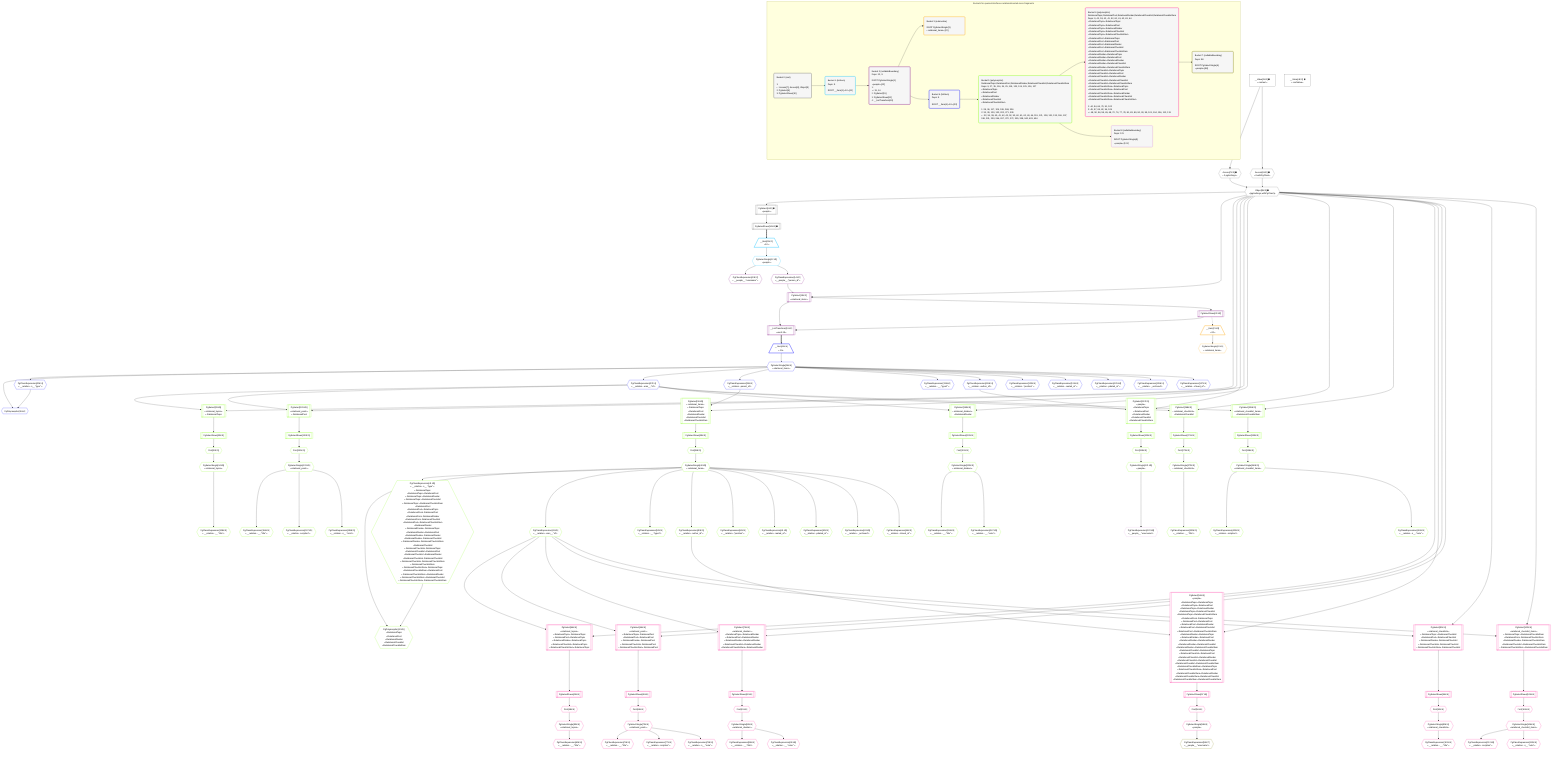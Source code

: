 %%{init: {'themeVariables': { 'fontSize': '12px'}}}%%
graph TD
    classDef path fill:#eee,stroke:#000,color:#000
    classDef plan fill:#fff,stroke-width:1px,color:#000
    classDef itemplan fill:#fff,stroke-width:2px,color:#000
    classDef unbatchedplan fill:#dff,stroke-width:1px,color:#000
    classDef sideeffectplan fill:#fcc,stroke-width:2px,color:#000
    classDef bucket fill:#f6f6f6,color:#000,stroke-width:2px,text-align:left


    %% plan dependencies
    Object9{{"Object[9∈0] ➊<br />ᐸ{pgSettings,withPgClient}ᐳ"}}:::plan
    Access7{{"Access[7∈0] ➊<br />ᐸ2.pgSettingsᐳ"}}:::plan
    Access8{{"Access[8∈0] ➊<br />ᐸ2.withPgClientᐳ"}}:::plan
    Access7 & Access8 --> Object9
    PgSelect6[["PgSelect[6∈0] ➊<br />ᐸpeopleᐳ"]]:::plan
    Object9 --> PgSelect6
    __Value2["__Value[2∈0] ➊<br />ᐸcontextᐳ"]:::plan
    __Value2 --> Access7
    __Value2 --> Access8
    PgSelectRows10[["PgSelectRows[10∈0] ➊"]]:::plan
    PgSelect6 --> PgSelectRows10
    __Value4["__Value[4∈0] ➊<br />ᐸrootValueᐳ"]:::plan
    __Item11[/"__Item[11∈1]<br />ᐸ10ᐳ"\]:::itemplan
    PgSelectRows10 ==> __Item11
    PgSelectSingle12{{"PgSelectSingle[12∈1]<br />ᐸpeopleᐳ"}}:::plan
    __Item11 --> PgSelectSingle12
    PgSelect15[["PgSelect[15∈2]<br />ᐸrelational_itemsᐳ"]]:::plan
    PgClassExpression14{{"PgClassExpression[14∈2]<br />ᐸ__people__.”person_id”ᐳ"}}:::plan
    Object9 & PgClassExpression14 --> PgSelect15
    __ListTransform19[["__ListTransform[19∈2]<br />ᐸeach:15ᐳ"]]:::plan
    PgSelectRows20[["PgSelectRows[20∈2]"]]:::plan
    PgSelectRows20 & PgSelect15 --> __ListTransform19
    PgClassExpression13{{"PgClassExpression[13∈2]<br />ᐸ__people__.”username”ᐳ"}}:::plan
    PgSelectSingle12 --> PgClassExpression13
    PgSelectSingle12 --> PgClassExpression14
    PgSelect15 --> PgSelectRows20
    __Item21[/"__Item[21∈3]<br />ᐸ20ᐳ"\]:::itemplan
    PgSelectRows20 -.-> __Item21
    PgSelectSingle22{{"PgSelectSingle[22∈3]<br />ᐸrelational_itemsᐳ"}}:::plan
    __Item21 --> PgSelectSingle22
    PgPolymorphic26{{"PgPolymorphic[26∈4]"}}:::plan
    PgSelectSingle24{{"PgSelectSingle[24∈4]<br />ᐸrelational_itemsᐳ"}}:::plan
    PgClassExpression25{{"PgClassExpression[25∈4]<br />ᐸ__relation...s__.”type”ᐳ"}}:::plan
    PgSelectSingle24 & PgClassExpression25 --> PgPolymorphic26
    __Item23[/"__Item[23∈4]<br />ᐸ19ᐳ"\]:::itemplan
    __ListTransform19 ==> __Item23
    __Item23 --> PgSelectSingle24
    PgSelectSingle24 --> PgClassExpression25
    PgClassExpression27{{"PgClassExpression[27∈4]<br />ᐸ__relation...ems__.”id”ᐳ"}}:::plan
    PgSelectSingle24 --> PgClassExpression27
    PgClassExpression35{{"PgClassExpression[35∈4]<br />ᐸ__relation...parent_id”ᐳ"}}:::plan
    PgSelectSingle24 --> PgClassExpression35
    PgClassExpression115{{"PgClassExpression[115∈4]<br />ᐸ__relation...__.”type2”ᐳ"}}:::plan
    PgSelectSingle24 --> PgClassExpression115
    PgClassExpression116{{"PgClassExpression[116∈4]<br />ᐸ__relation...author_id”ᐳ"}}:::plan
    PgSelectSingle24 --> PgClassExpression116
    PgClassExpression123{{"PgClassExpression[123∈4]<br />ᐸ__relation...”position”ᐳ"}}:::plan
    PgSelectSingle24 --> PgClassExpression123
    PgClassExpression124{{"PgClassExpression[124∈4]<br />ᐸ__relation...reated_at”ᐳ"}}:::plan
    PgSelectSingle24 --> PgClassExpression124
    PgClassExpression125{{"PgClassExpression[125∈4]<br />ᐸ__relation...pdated_at”ᐳ"}}:::plan
    PgSelectSingle24 --> PgClassExpression125
    PgClassExpression126{{"PgClassExpression[126∈4]<br />ᐸ__relation..._archived”ᐳ"}}:::plan
    PgSelectSingle24 --> PgClassExpression126
    PgClassExpression127{{"PgClassExpression[127∈4]<br />ᐸ__relation...chived_at”ᐳ"}}:::plan
    PgSelectSingle24 --> PgClassExpression127
    PgSelect28[["PgSelect[28∈5]<br />ᐸrelational_topicsᐳ<br />ᐳRelationalTopic"]]:::plan
    Object9 & PgClassExpression27 --> PgSelect28
    PgSelect36[["PgSelect[36∈5]<br />ᐸrelational_itemsᐳ<br />ᐳRelationalTopic<br />ᐳRelationalPost<br />ᐳRelationalDivider<br />ᐳRelationalChecklist<br />ᐳRelationalChecklistItem"]]:::plan
    Object9 & PgClassExpression35 --> PgSelect36
    PgPolymorphic42{{"PgPolymorphic[42∈5]<br />ᐳRelationalTopic<br />ᐳRelationalPost<br />ᐳRelationalDivider<br />ᐳRelationalChecklist<br />ᐳRelationalChecklistItem"}}:::plan
    PgSelectSingle40{{"PgSelectSingle[40∈5]<br />ᐸrelational_itemsᐳ"}}:::plan
    PgClassExpression41{{"PgClassExpression[41∈5]<br />ᐸ__relation...s__.”type”ᐳ<br />ᐳRelationalTopic<br />ᐳRelationalTopicᐳRelationalPost<br />ᐳRelationalTopicᐳRelationalDivider<br />ᐳRelationalTopicᐳRelationalChecklist<br />ᐳRelationalTopicᐳRelationalChecklistItem<br />ᐳRelationalPost<br />ᐳRelationalPostᐳRelationalTopic<br />ᐳRelationalPostᐳRelationalPost<br />ᐳRelationalPostᐳRelationalDivider<br />ᐳRelationalPostᐳRelationalChecklist<br />ᐳRelationalPostᐳRelationalChecklistItem<br />ᐳRelationalDivider<br />ᐳRelationalDividerᐳRelationalTopic<br />ᐳRelationalDividerᐳRelationalPost<br />ᐳRelationalDividerᐳRelationalDivider<br />ᐳRelationalDividerᐳRelationalChecklist<br />ᐳRelationalDividerᐳRelationalChecklistItem<br />ᐳRelationalChecklist<br />ᐳRelationalChecklistᐳRelationalTopic<br />ᐳRelationalChecklistᐳRelationalPost<br />ᐳRelationalChecklistᐳRelationalDivider<br />ᐳRelationalChecklistᐳRelationalChecklist<br />ᐳRelationalChecklistᐳRelationalChecklistItem<br />ᐳRelationalChecklistItem<br />ᐳRelationalChecklistItemᐳRelationalTopic<br />ᐳRelationalChecklistItemᐳRelationalPost<br />ᐳRelationalChecklistItemᐳRelationalDivider<br />ᐳRelationalChecklistItemᐳRelationalChecklist<br />ᐳRelationalChecklistItemᐳRelationalChecklistItem"}}:::plan
    PgSelectSingle40 & PgClassExpression41 --> PgPolymorphic42
    PgSelect117[["PgSelect[117∈5]<br />ᐸpeopleᐳ<br />ᐳRelationalTopic<br />ᐳRelationalPost<br />ᐳRelationalDivider<br />ᐳRelationalChecklist<br />ᐳRelationalChecklistItem"]]:::plan
    Object9 & PgClassExpression116 --> PgSelect117
    PgSelect129[["PgSelect[129∈5]<br />ᐸrelational_postsᐳ<br />ᐳRelationalPost"]]:::plan
    Object9 & PgClassExpression27 --> PgSelect129
    PgSelect199[["PgSelect[199∈5]<br />ᐸrelational_dividersᐳ<br />ᐳRelationalDivider"]]:::plan
    Object9 & PgClassExpression27 --> PgSelect199
    PgSelect268[["PgSelect[268∈5]<br />ᐸrelational_checklistsᐳ<br />ᐳRelationalChecklist"]]:::plan
    Object9 & PgClassExpression27 --> PgSelect268
    PgSelect336[["PgSelect[336∈5]<br />ᐸrelational_checklist_itemsᐳ<br />ᐳRelationalChecklistItem"]]:::plan
    Object9 & PgClassExpression27 --> PgSelect336
    First32{{"First[32∈5]"}}:::plan
    PgSelectRows33[["PgSelectRows[33∈5]"]]:::plan
    PgSelectRows33 --> First32
    PgSelect28 --> PgSelectRows33
    PgSelectSingle34{{"PgSelectSingle[34∈5]<br />ᐸrelational_topicsᐳ"}}:::plan
    First32 --> PgSelectSingle34
    First38{{"First[38∈5]"}}:::plan
    PgSelectRows39[["PgSelectRows[39∈5]"]]:::plan
    PgSelectRows39 --> First38
    PgSelect36 --> PgSelectRows39
    First38 --> PgSelectSingle40
    PgSelectSingle40 --> PgClassExpression41
    PgClassExpression43{{"PgClassExpression[43∈5]<br />ᐸ__relation...ems__.”id”ᐳ"}}:::plan
    PgSelectSingle40 --> PgClassExpression43
    PgClassExpression52{{"PgClassExpression[52∈5]<br />ᐸ__relation...__.”type2”ᐳ"}}:::plan
    PgSelectSingle40 --> PgClassExpression52
    PgClassExpression53{{"PgClassExpression[53∈5]<br />ᐸ__relation...author_id”ᐳ"}}:::plan
    PgSelectSingle40 --> PgClassExpression53
    PgClassExpression60{{"PgClassExpression[60∈5]<br />ᐸ__relation...”position”ᐳ"}}:::plan
    PgSelectSingle40 --> PgClassExpression60
    PgClassExpression61{{"PgClassExpression[61∈5]<br />ᐸ__relation...reated_at”ᐳ"}}:::plan
    PgSelectSingle40 --> PgClassExpression61
    PgClassExpression62{{"PgClassExpression[62∈5]<br />ᐸ__relation...pdated_at”ᐳ"}}:::plan
    PgSelectSingle40 --> PgClassExpression62
    PgClassExpression63{{"PgClassExpression[63∈5]<br />ᐸ__relation..._archived”ᐳ"}}:::plan
    PgSelectSingle40 --> PgClassExpression63
    PgClassExpression64{{"PgClassExpression[64∈5]<br />ᐸ__relation...chived_at”ᐳ"}}:::plan
    PgSelectSingle40 --> PgClassExpression64
    First119{{"First[119∈5]"}}:::plan
    PgSelectRows120[["PgSelectRows[120∈5]"]]:::plan
    PgSelectRows120 --> First119
    PgSelect117 --> PgSelectRows120
    PgSelectSingle121{{"PgSelectSingle[121∈5]<br />ᐸpeopleᐳ"}}:::plan
    First119 --> PgSelectSingle121
    PgClassExpression128{{"PgClassExpression[128∈5]<br />ᐸ__relation...__.”title”ᐳ"}}:::plan
    PgSelectSingle34 --> PgClassExpression128
    First131{{"First[131∈5]"}}:::plan
    PgSelectRows132[["PgSelectRows[132∈5]"]]:::plan
    PgSelectRows132 --> First131
    PgSelect129 --> PgSelectRows132
    PgSelectSingle133{{"PgSelectSingle[133∈5]<br />ᐸrelational_postsᐳ"}}:::plan
    First131 --> PgSelectSingle133
    PgClassExpression196{{"PgClassExpression[196∈5]<br />ᐸ__relation...__.”title”ᐳ"}}:::plan
    PgSelectSingle133 --> PgClassExpression196
    PgClassExpression197{{"PgClassExpression[197∈5]<br />ᐸ__relation...scription”ᐳ"}}:::plan
    PgSelectSingle133 --> PgClassExpression197
    PgClassExpression198{{"PgClassExpression[198∈5]<br />ᐸ__relation...s__.”note”ᐳ"}}:::plan
    PgSelectSingle133 --> PgClassExpression198
    First201{{"First[201∈5]"}}:::plan
    PgSelectRows202[["PgSelectRows[202∈5]"]]:::plan
    PgSelectRows202 --> First201
    PgSelect199 --> PgSelectRows202
    PgSelectSingle203{{"PgSelectSingle[203∈5]<br />ᐸrelational_dividersᐳ"}}:::plan
    First201 --> PgSelectSingle203
    PgClassExpression266{{"PgClassExpression[266∈5]<br />ᐸ__relation...__.”title”ᐳ"}}:::plan
    PgSelectSingle203 --> PgClassExpression266
    PgClassExpression267{{"PgClassExpression[267∈5]<br />ᐸ__relation...__.”color”ᐳ"}}:::plan
    PgSelectSingle203 --> PgClassExpression267
    First270{{"First[270∈5]"}}:::plan
    PgSelectRows271[["PgSelectRows[271∈5]"]]:::plan
    PgSelectRows271 --> First270
    PgSelect268 --> PgSelectRows271
    PgSelectSingle272{{"PgSelectSingle[272∈5]<br />ᐸrelational_checklistsᐳ"}}:::plan
    First270 --> PgSelectSingle272
    PgClassExpression335{{"PgClassExpression[335∈5]<br />ᐸ__relation...__.”title”ᐳ"}}:::plan
    PgSelectSingle272 --> PgClassExpression335
    First338{{"First[338∈5]"}}:::plan
    PgSelectRows339[["PgSelectRows[339∈5]"]]:::plan
    PgSelectRows339 --> First338
    PgSelect336 --> PgSelectRows339
    PgSelectSingle340{{"PgSelectSingle[340∈5]<br />ᐸrelational_checklist_itemsᐳ"}}:::plan
    First338 --> PgSelectSingle340
    PgClassExpression403{{"PgClassExpression[403∈5]<br />ᐸ__relation...scription”ᐳ"}}:::plan
    PgSelectSingle340 --> PgClassExpression403
    PgClassExpression404{{"PgClassExpression[404∈5]<br />ᐸ__relation...s__.”note”ᐳ"}}:::plan
    PgSelectSingle340 --> PgClassExpression404
    PgSelect44[["PgSelect[44∈6]<br />ᐸrelational_topicsᐳ<br />ᐳRelationalTopicᐳRelationalTopic<br />ᐳRelationalPostᐳRelationalTopic<br />ᐳRelationalDividerᐳRelationalTopic<br />ᐳRelationalChecklistᐳRelationalTopic<br />ᐳRelationalChecklistItemᐳRelationalTopic"]]:::plan
    Object9 & PgClassExpression43 --> PgSelect44
    PgSelect54[["PgSelect[54∈6]<br />ᐸpeopleᐳ<br />ᐳRelationalTopicᐳRelationalTopic<br />ᐳRelationalTopicᐳRelationalPost<br />ᐳRelationalTopicᐳRelationalDivider<br />ᐳRelationalTopicᐳRelationalChecklist<br />ᐳRelationalTopicᐳRelationalChecklistItem<br />ᐳRelationalPostᐳRelationalTopic<br />ᐳRelationalPostᐳRelationalPost<br />ᐳRelationalPostᐳRelationalDivider<br />ᐳRelationalPostᐳRelationalChecklist<br />ᐳRelationalPostᐳRelationalChecklistItem<br />ᐳRelationalDividerᐳRelationalTopic<br />ᐳRelationalDividerᐳRelationalPost<br />ᐳRelationalDividerᐳRelationalDivider<br />ᐳRelationalDividerᐳRelationalChecklist<br />ᐳRelationalDividerᐳRelationalChecklistItem<br />ᐳRelationalChecklistᐳRelationalTopic<br />ᐳRelationalChecklistᐳRelationalPost<br />ᐳRelationalChecklistᐳRelationalDivider<br />ᐳRelationalChecklistᐳRelationalChecklist<br />ᐳRelationalChecklistᐳRelationalChecklistItem<br />ᐳRelationalChecklistItemᐳRelationalTopic<br />ᐳRelationalChecklistItemᐳRelationalPost<br />ᐳRelationalChecklistItemᐳRelationalDivider<br />ᐳRelationalChecklistItemᐳRelationalChecklist<br />ᐳRelationalChecklistItemᐳRelationalChecklistItem"]]:::plan
    Object9 & PgClassExpression53 --> PgSelect54
    PgSelect66[["PgSelect[66∈6]<br />ᐸrelational_postsᐳ<br />ᐳRelationalTopicᐳRelationalPost<br />ᐳRelationalPostᐳRelationalPost<br />ᐳRelationalDividerᐳRelationalPost<br />ᐳRelationalChecklistᐳRelationalPost<br />ᐳRelationalChecklistItemᐳRelationalPost"]]:::plan
    Object9 & PgClassExpression43 --> PgSelect66
    PgSelect79[["PgSelect[79∈6]<br />ᐸrelational_dividersᐳ<br />ᐳRelationalTopicᐳRelationalDivider<br />ᐳRelationalPostᐳRelationalDivider<br />ᐳRelationalDividerᐳRelationalDivider<br />ᐳRelationalChecklistᐳRelationalDivider<br />ᐳRelationalChecklistItemᐳRelationalDivider"]]:::plan
    Object9 & PgClassExpression43 --> PgSelect79
    PgSelect91[["PgSelect[91∈6]<br />ᐸrelational_checklistsᐳ<br />ᐳRelationalTopicᐳRelationalChecklist<br />ᐳRelationalPostᐳRelationalChecklist<br />ᐳRelationalDividerᐳRelationalChecklist<br />ᐳRelationalChecklistᐳRelationalChecklist<br />ᐳRelationalChecklistItemᐳRelationalChecklist"]]:::plan
    Object9 & PgClassExpression43 --> PgSelect91
    PgSelect102[["PgSelect[102∈6]<br />ᐸrelational_checklist_itemsᐳ<br />ᐳRelationalTopicᐳRelationalChecklistItem<br />ᐳRelationalPostᐳRelationalChecklistItem<br />ᐳRelationalDividerᐳRelationalChecklistItem<br />ᐳRelationalChecklistᐳRelationalChecklistItem<br />ᐳRelationalChecklistItemᐳRelationalChecklistItem"]]:::plan
    Object9 & PgClassExpression43 --> PgSelect102
    First48{{"First[48∈6]"}}:::plan
    PgSelectRows49[["PgSelectRows[49∈6]"]]:::plan
    PgSelectRows49 --> First48
    PgSelect44 --> PgSelectRows49
    PgSelectSingle50{{"PgSelectSingle[50∈6]<br />ᐸrelational_topicsᐳ"}}:::plan
    First48 --> PgSelectSingle50
    First56{{"First[56∈6]"}}:::plan
    PgSelectRows57[["PgSelectRows[57∈6]"]]:::plan
    PgSelectRows57 --> First56
    PgSelect54 --> PgSelectRows57
    PgSelectSingle58{{"PgSelectSingle[58∈6]<br />ᐸpeopleᐳ"}}:::plan
    First56 --> PgSelectSingle58
    PgClassExpression65{{"PgClassExpression[65∈6]<br />ᐸ__relation...__.”title”ᐳ"}}:::plan
    PgSelectSingle50 --> PgClassExpression65
    First68{{"First[68∈6]"}}:::plan
    PgSelectRows69[["PgSelectRows[69∈6]"]]:::plan
    PgSelectRows69 --> First68
    PgSelect66 --> PgSelectRows69
    PgSelectSingle70{{"PgSelectSingle[70∈6]<br />ᐸrelational_postsᐳ"}}:::plan
    First68 --> PgSelectSingle70
    PgClassExpression76{{"PgClassExpression[76∈6]<br />ᐸ__relation...__.”title”ᐳ"}}:::plan
    PgSelectSingle70 --> PgClassExpression76
    PgClassExpression77{{"PgClassExpression[77∈6]<br />ᐸ__relation...scription”ᐳ"}}:::plan
    PgSelectSingle70 --> PgClassExpression77
    PgClassExpression78{{"PgClassExpression[78∈6]<br />ᐸ__relation...s__.”note”ᐳ"}}:::plan
    PgSelectSingle70 --> PgClassExpression78
    First81{{"First[81∈6]"}}:::plan
    PgSelectRows82[["PgSelectRows[82∈6]"]]:::plan
    PgSelectRows82 --> First81
    PgSelect79 --> PgSelectRows82
    PgSelectSingle83{{"PgSelectSingle[83∈6]<br />ᐸrelational_dividersᐳ"}}:::plan
    First81 --> PgSelectSingle83
    PgClassExpression89{{"PgClassExpression[89∈6]<br />ᐸ__relation...__.”title”ᐳ"}}:::plan
    PgSelectSingle83 --> PgClassExpression89
    PgClassExpression90{{"PgClassExpression[90∈6]<br />ᐸ__relation...__.”color”ᐳ"}}:::plan
    PgSelectSingle83 --> PgClassExpression90
    First93{{"First[93∈6]"}}:::plan
    PgSelectRows94[["PgSelectRows[94∈6]"]]:::plan
    PgSelectRows94 --> First93
    PgSelect91 --> PgSelectRows94
    PgSelectSingle95{{"PgSelectSingle[95∈6]<br />ᐸrelational_checklistsᐳ"}}:::plan
    First93 --> PgSelectSingle95
    PgClassExpression101{{"PgClassExpression[101∈6]<br />ᐸ__relation...__.”title”ᐳ"}}:::plan
    PgSelectSingle95 --> PgClassExpression101
    First104{{"First[104∈6]"}}:::plan
    PgSelectRows105[["PgSelectRows[105∈6]"]]:::plan
    PgSelectRows105 --> First104
    PgSelect102 --> PgSelectRows105
    PgSelectSingle106{{"PgSelectSingle[106∈6]<br />ᐸrelational_checklist_itemsᐳ"}}:::plan
    First104 --> PgSelectSingle106
    PgClassExpression112{{"PgClassExpression[112∈6]<br />ᐸ__relation...scription”ᐳ"}}:::plan
    PgSelectSingle106 --> PgClassExpression112
    PgClassExpression113{{"PgClassExpression[113∈6]<br />ᐸ__relation...s__.”note”ᐳ"}}:::plan
    PgSelectSingle106 --> PgClassExpression113
    PgClassExpression59{{"PgClassExpression[59∈7]<br />ᐸ__people__.”username”ᐳ"}}:::plan
    PgSelectSingle58 --> PgClassExpression59
    PgClassExpression122{{"PgClassExpression[122∈8]<br />ᐸ__people__.”username”ᐳ"}}:::plan
    PgSelectSingle121 --> PgClassExpression122

    %% define steps

    subgraph "Buckets for queries/interfaces-relational/nested-more-fragments"
    Bucket0("Bucket 0 (root)<br /><br />1: <br />ᐳ: Access[7], Access[8], Object[9]<br />2: PgSelect[6]<br />3: PgSelectRows[10]"):::bucket
    classDef bucket0 stroke:#696969
    class Bucket0,__Value2,__Value4,PgSelect6,Access7,Access8,Object9,PgSelectRows10 bucket0
    Bucket1("Bucket 1 (listItem)<br />Deps: 9<br /><br />ROOT __Item{1}ᐸ10ᐳ[11]"):::bucket
    classDef bucket1 stroke:#00bfff
    class Bucket1,__Item11,PgSelectSingle12 bucket1
    Bucket2("Bucket 2 (nullableBoundary)<br />Deps: 12, 9<br /><br />ROOT PgSelectSingle{1}ᐸpeopleᐳ[12]<br />1: <br />ᐳ: 13, 14<br />2: PgSelect[15]<br />3: PgSelectRows[20]<br />4: __ListTransform[19]"):::bucket
    classDef bucket2 stroke:#7f007f
    class Bucket2,PgClassExpression13,PgClassExpression14,PgSelect15,__ListTransform19,PgSelectRows20 bucket2
    Bucket3("Bucket 3 (subroutine)<br /><br />ROOT PgSelectSingle{3}ᐸrelational_itemsᐳ[22]"):::bucket
    classDef bucket3 stroke:#ffa500
    class Bucket3,__Item21,PgSelectSingle22 bucket3
    Bucket4("Bucket 4 (listItem)<br />Deps: 9<br /><br />ROOT __Item{4}ᐸ19ᐳ[23]"):::bucket
    classDef bucket4 stroke:#0000ff
    class Bucket4,__Item23,PgSelectSingle24,PgClassExpression25,PgPolymorphic26,PgClassExpression27,PgClassExpression35,PgClassExpression115,PgClassExpression116,PgClassExpression123,PgClassExpression124,PgClassExpression125,PgClassExpression126,PgClassExpression127 bucket4
    Bucket5("Bucket 5 (polymorphic)<br />RelationalTopic,RelationalPost,RelationalDivider,RelationalChecklist,RelationalChecklistItem<br />Deps: 9, 27, 35, 116, 26, 25, 115, 123, 124, 125, 126, 127<br />ᐳRelationalTopic<br />ᐳRelationalPost<br />ᐳRelationalDivider<br />ᐳRelationalChecklist<br />ᐳRelationalChecklistItem<br /><br />1: 28, 36, 117, 129, 199, 268, 336<br />2: 33, 39, 120, 132, 202, 271, 339<br />ᐳ: 32, 34, 38, 40, 41, 42, 43, 52, 53, 60, 61, 62, 63, 64, 119, 121, 128, 131, 133, 196, 197, 198, 201, 203, 266, 267, 270, 272, 335, 338, 340, 403, 404"):::bucket
    classDef bucket5 stroke:#7fff00
    class Bucket5,PgSelect28,First32,PgSelectRows33,PgSelectSingle34,PgSelect36,First38,PgSelectRows39,PgSelectSingle40,PgClassExpression41,PgPolymorphic42,PgClassExpression43,PgClassExpression52,PgClassExpression53,PgClassExpression60,PgClassExpression61,PgClassExpression62,PgClassExpression63,PgClassExpression64,PgSelect117,First119,PgSelectRows120,PgSelectSingle121,PgClassExpression128,PgSelect129,First131,PgSelectRows132,PgSelectSingle133,PgClassExpression196,PgClassExpression197,PgClassExpression198,PgSelect199,First201,PgSelectRows202,PgSelectSingle203,PgClassExpression266,PgClassExpression267,PgSelect268,First270,PgSelectRows271,PgSelectSingle272,PgClassExpression335,PgSelect336,First338,PgSelectRows339,PgSelectSingle340,PgClassExpression403,PgClassExpression404 bucket5
    Bucket6("Bucket 6 (polymorphic)<br />RelationalTopic,RelationalPost,RelationalDivider,RelationalChecklist,RelationalChecklistItem<br />Deps: 9, 43, 53, 42, 41, 52, 60, 61, 62, 63, 64<br />ᐳRelationalTopicᐳRelationalTopic<br />ᐳRelationalTopicᐳRelationalPost<br />ᐳRelationalTopicᐳRelationalDivider<br />ᐳRelationalTopicᐳRelationalChecklist<br />ᐳRelationalTopicᐳRelationalChecklistItem<br />ᐳRelationalPostᐳRelationalTopic<br />ᐳRelationalPostᐳRelationalPost<br />ᐳRelationalPostᐳRelationalDivider<br />ᐳRelationalPostᐳRelationalChecklist<br />ᐳRelationalPostᐳRelationalChecklistItem<br />ᐳRelationalDividerᐳRelationalTopic<br />ᐳRelationalDividerᐳRelationalPost<br />ᐳRelationalDividerᐳRelationalDivider<br />ᐳRelationalDividerᐳRelationalChecklist<br />ᐳRelationalDividerᐳRelationalChecklistItem<br />ᐳRelationalChecklistᐳRelationalTopic<br />ᐳRelationalChecklistᐳRelationalPost<br />ᐳRelationalChecklistᐳRelationalDivider<br />ᐳRelationalChecklistᐳRelationalChecklist<br />ᐳRelationalChecklistᐳRelationalChecklistItem<br />ᐳRelationalChecklistItemᐳRelationalTopic<br />ᐳRelationalChecklistItemᐳRelationalPost<br />ᐳRelationalChecklistItemᐳRelationalDivider<br />ᐳRelationalChecklistItemᐳRelationalChecklist<br />ᐳRelationalChecklistItemᐳRelationalChecklistItem<br /><br />1: 44, 54, 66, 79, 91, 102<br />2: 49, 57, 69, 82, 94, 105<br />ᐳ: 48, 50, 56, 58, 65, 68, 70, 76, 77, 78, 81, 83, 89, 90, 93, 95, 101, 104, 106, 112, 113"):::bucket
    classDef bucket6 stroke:#ff1493
    class Bucket6,PgSelect44,First48,PgSelectRows49,PgSelectSingle50,PgSelect54,First56,PgSelectRows57,PgSelectSingle58,PgClassExpression65,PgSelect66,First68,PgSelectRows69,PgSelectSingle70,PgClassExpression76,PgClassExpression77,PgClassExpression78,PgSelect79,First81,PgSelectRows82,PgSelectSingle83,PgClassExpression89,PgClassExpression90,PgSelect91,First93,PgSelectRows94,PgSelectSingle95,PgClassExpression101,PgSelect102,First104,PgSelectRows105,PgSelectSingle106,PgClassExpression112,PgClassExpression113 bucket6
    Bucket7("Bucket 7 (nullableBoundary)<br />Deps: 58<br /><br />ROOT PgSelectSingle{6}ᐸpeopleᐳ[58]"):::bucket
    classDef bucket7 stroke:#808000
    class Bucket7,PgClassExpression59 bucket7
    Bucket8("Bucket 8 (nullableBoundary)<br />Deps: 121<br /><br />ROOT PgSelectSingle{5}ᐸpeopleᐳ[121]"):::bucket
    classDef bucket8 stroke:#dda0dd
    class Bucket8,PgClassExpression122 bucket8
    Bucket0 --> Bucket1
    Bucket1 --> Bucket2
    Bucket2 --> Bucket3 & Bucket4
    Bucket4 --> Bucket5
    Bucket5 --> Bucket6 & Bucket8
    Bucket6 --> Bucket7
    end